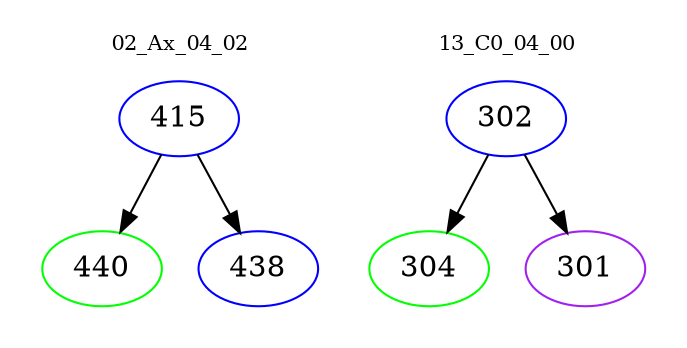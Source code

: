 digraph{
subgraph cluster_0 {
color = white
label = "02_Ax_04_02";
fontsize=10;
T0_415 [label="415", color="blue"]
T0_415 -> T0_440 [color="black"]
T0_440 [label="440", color="green"]
T0_415 -> T0_438 [color="black"]
T0_438 [label="438", color="blue"]
}
subgraph cluster_1 {
color = white
label = "13_C0_04_00";
fontsize=10;
T1_302 [label="302", color="blue"]
T1_302 -> T1_304 [color="black"]
T1_304 [label="304", color="green"]
T1_302 -> T1_301 [color="black"]
T1_301 [label="301", color="purple"]
}
}
